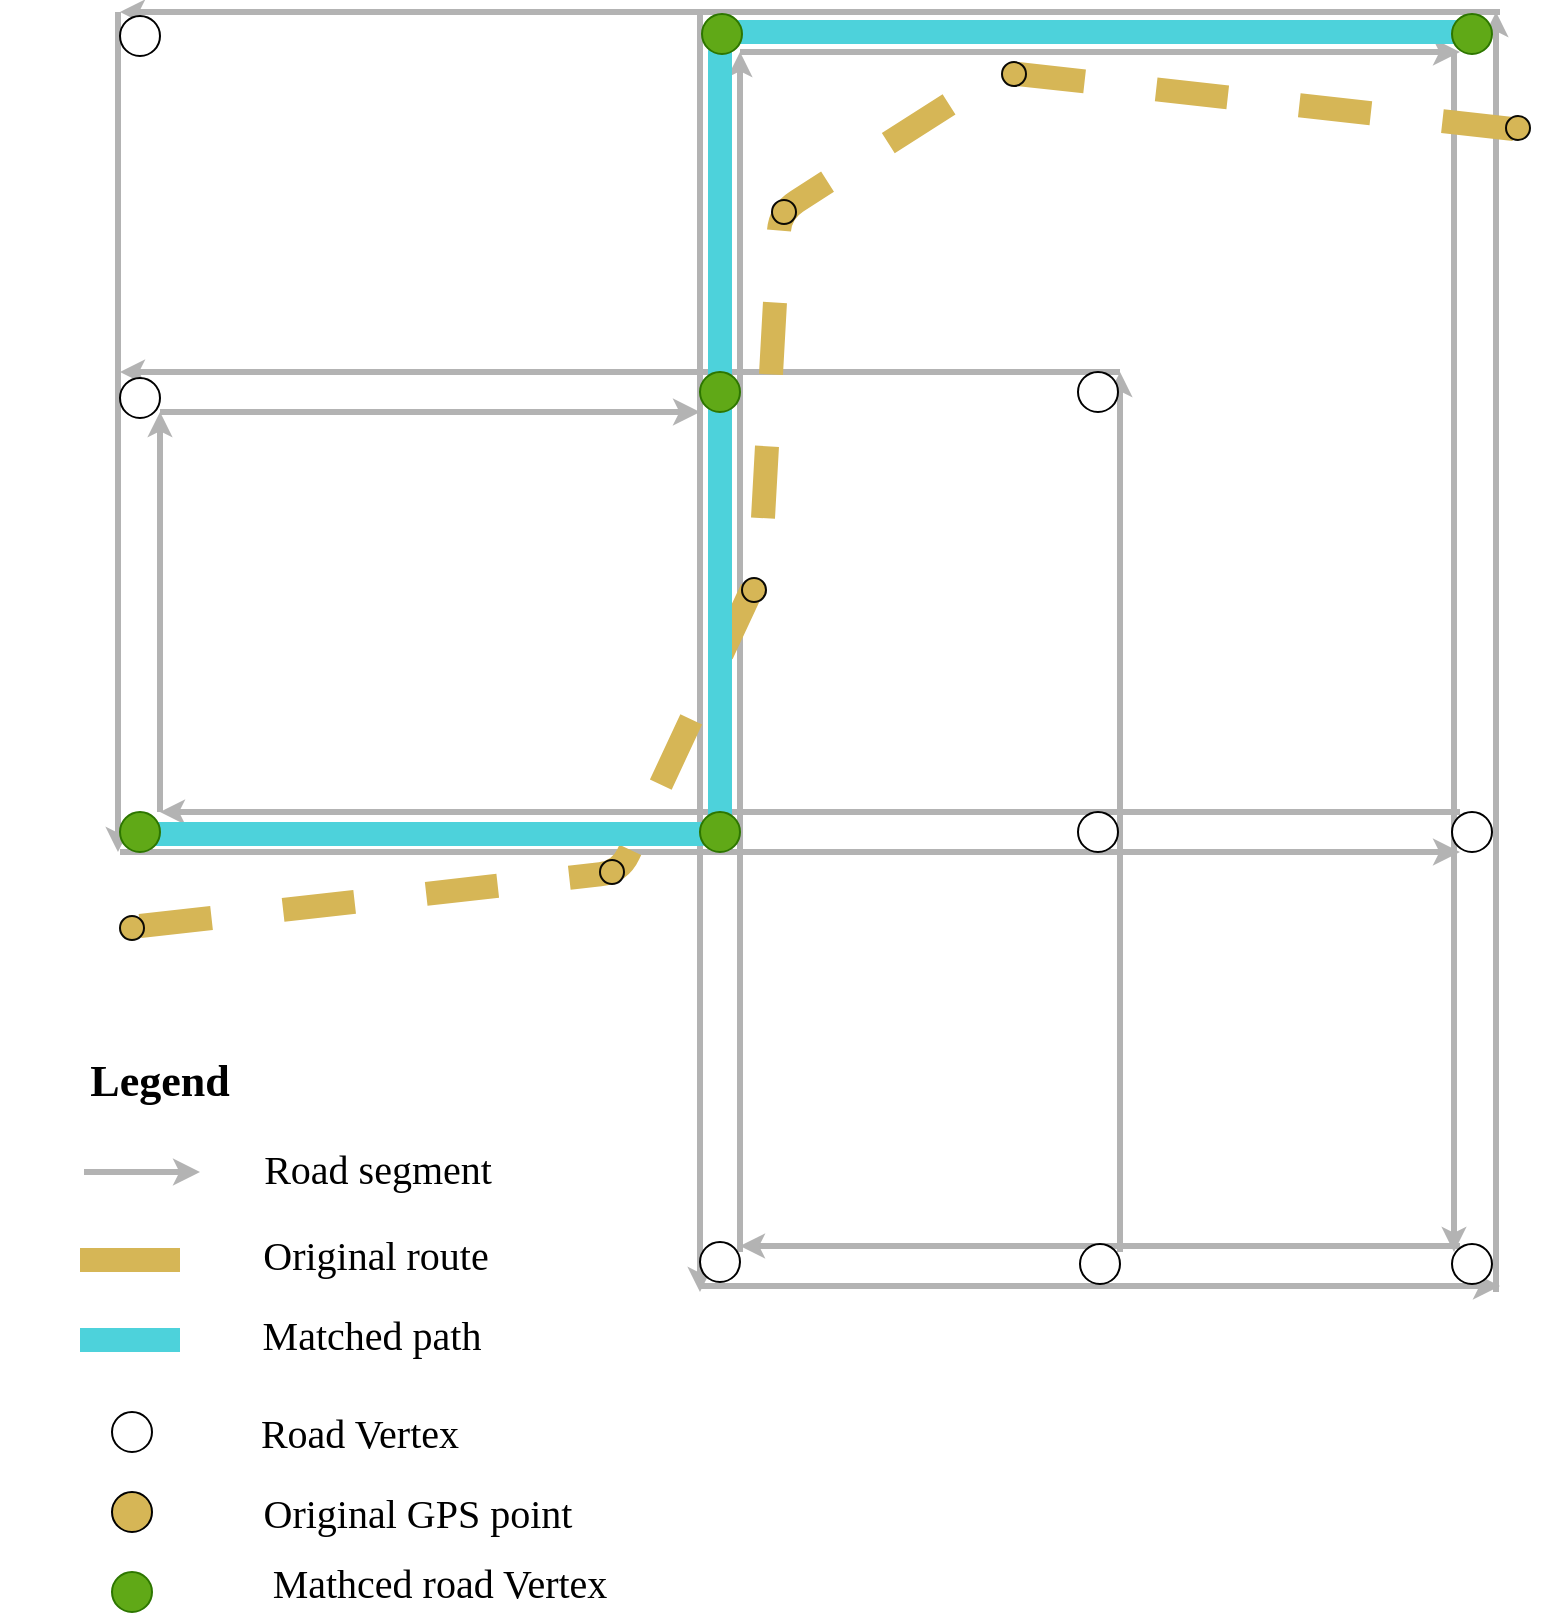 <mxfile version="14.8.2" type="github">
  <diagram id="th2TBvmeSx87468O9NcA" name="第 1 页">
    <mxGraphModel dx="1351" dy="1912" grid="1" gridSize="10" guides="1" tooltips="1" connect="1" arrows="1" fold="1" page="1" pageScale="1" pageWidth="827" pageHeight="1169" math="0" shadow="0">
      <root>
        <mxCell id="0" />
        <mxCell id="1" parent="0" />
        <mxCell id="X2EXVFLk4f0aDlaed467-1" value="" style="endArrow=classic;html=1;strokeColor=#B3B3B3;strokeWidth=3;endSize=3;endFill=1;" parent="1" edge="1">
          <mxGeometry width="50" height="50" relative="1" as="geometry">
            <mxPoint x="560" y="120" as="sourcePoint" />
            <mxPoint x="60" y="120" as="targetPoint" />
          </mxGeometry>
        </mxCell>
        <mxCell id="X2EXVFLk4f0aDlaed467-3" value="" style="endArrow=classic;html=1;strokeColor=#B3B3B3;strokeWidth=3;endSize=4;endFill=1;" parent="1" edge="1">
          <mxGeometry width="50" height="50" relative="1" as="geometry">
            <mxPoint x="80" y="140" as="sourcePoint" />
            <mxPoint x="350" y="140" as="targetPoint" />
          </mxGeometry>
        </mxCell>
        <mxCell id="X2EXVFLk4f0aDlaed467-5" value="" style="endArrow=classic;html=1;strokeColor=#B3B3B3;strokeWidth=3;endSize=3;endFill=1;" parent="1" edge="1">
          <mxGeometry width="50" height="50" relative="1" as="geometry">
            <mxPoint x="730" y="340" as="sourcePoint" />
            <mxPoint x="80" y="340" as="targetPoint" />
          </mxGeometry>
        </mxCell>
        <mxCell id="X2EXVFLk4f0aDlaed467-7" value="" style="endArrow=classic;html=1;strokeColor=#B3B3B3;strokeWidth=3;endSize=4;endFill=1;" parent="1" edge="1">
          <mxGeometry width="50" height="50" relative="1" as="geometry">
            <mxPoint x="60" y="360" as="sourcePoint" />
            <mxPoint x="730" y="360" as="targetPoint" />
          </mxGeometry>
        </mxCell>
        <mxCell id="X2EXVFLk4f0aDlaed467-13" value="" style="endArrow=classic;html=1;strokeColor=#B3B3B3;strokeWidth=3;endSize=3;endFill=1;" parent="1" edge="1">
          <mxGeometry width="50" height="50" relative="1" as="geometry">
            <mxPoint x="350" y="-60" as="sourcePoint" />
            <mxPoint x="350" y="580" as="targetPoint" />
          </mxGeometry>
        </mxCell>
        <mxCell id="X2EXVFLk4f0aDlaed467-15" value="" style="endArrow=classic;html=1;strokeColor=#B3B3B3;strokeWidth=3;endSize=3;endFill=1;" parent="1" edge="1">
          <mxGeometry width="50" height="50" relative="1" as="geometry">
            <mxPoint x="370" y="560" as="sourcePoint" />
            <mxPoint x="370" y="-40" as="targetPoint" />
          </mxGeometry>
        </mxCell>
        <mxCell id="X2EXVFLk4f0aDlaed467-18" value="" style="endArrow=classic;html=1;strokeColor=#B3B3B3;strokeWidth=3;endSize=3;endFill=1;" parent="1" edge="1">
          <mxGeometry width="50" height="50" relative="1" as="geometry">
            <mxPoint x="59" y="-60" as="sourcePoint" />
            <mxPoint x="59" y="360" as="targetPoint" />
          </mxGeometry>
        </mxCell>
        <mxCell id="X2EXVFLk4f0aDlaed467-19" value="" style="endArrow=classic;html=1;strokeColor=#B3B3B3;strokeWidth=3;endSize=3;endFill=1;" parent="1" edge="1">
          <mxGeometry width="50" height="50" relative="1" as="geometry">
            <mxPoint x="80" y="340" as="sourcePoint" />
            <mxPoint x="80" y="140" as="targetPoint" />
          </mxGeometry>
        </mxCell>
        <mxCell id="X2EXVFLk4f0aDlaed467-22" value="" style="endArrow=classic;html=1;strokeColor=#B3B3B3;strokeWidth=3;endSize=3;endFill=1;" parent="1" edge="1">
          <mxGeometry width="50" height="50" relative="1" as="geometry">
            <mxPoint x="750" y="-60" as="sourcePoint" />
            <mxPoint x="60" y="-60" as="targetPoint" />
          </mxGeometry>
        </mxCell>
        <mxCell id="X2EXVFLk4f0aDlaed467-23" value="" style="endArrow=classic;html=1;strokeColor=#B3B3B3;strokeWidth=3;endSize=4;endFill=1;" parent="1" edge="1">
          <mxGeometry width="50" height="50" relative="1" as="geometry">
            <mxPoint x="370" y="-40" as="sourcePoint" />
            <mxPoint x="730" y="-40" as="targetPoint" />
          </mxGeometry>
        </mxCell>
        <mxCell id="X2EXVFLk4f0aDlaed467-25" value="" style="endArrow=classic;html=1;strokeColor=#B3B3B3;strokeWidth=3;endSize=3;endFill=1;" parent="1" edge="1">
          <mxGeometry width="50" height="50" relative="1" as="geometry">
            <mxPoint x="727" y="-40" as="sourcePoint" />
            <mxPoint x="727" y="560" as="targetPoint" />
          </mxGeometry>
        </mxCell>
        <mxCell id="X2EXVFLk4f0aDlaed467-26" value="" style="endArrow=classic;html=1;strokeColor=#B3B3B3;strokeWidth=3;endSize=3;endFill=1;" parent="1" edge="1">
          <mxGeometry width="50" height="50" relative="1" as="geometry">
            <mxPoint x="748" y="580" as="sourcePoint" />
            <mxPoint x="748" y="-60" as="targetPoint" />
          </mxGeometry>
        </mxCell>
        <mxCell id="X2EXVFLk4f0aDlaed467-28" value="" style="endArrow=classic;html=1;strokeColor=#B3B3B3;strokeWidth=3;endSize=4;endFill=1;" parent="1" edge="1">
          <mxGeometry width="50" height="50" relative="1" as="geometry">
            <mxPoint x="350" y="577" as="sourcePoint" />
            <mxPoint x="750" y="577" as="targetPoint" />
          </mxGeometry>
        </mxCell>
        <mxCell id="X2EXVFLk4f0aDlaed467-29" value="" style="endArrow=classic;html=1;strokeColor=#B3B3B3;strokeWidth=3;endSize=3;endFill=1;" parent="1" edge="1">
          <mxGeometry width="50" height="50" relative="1" as="geometry">
            <mxPoint x="730" y="557" as="sourcePoint" />
            <mxPoint x="370" y="557" as="targetPoint" />
          </mxGeometry>
        </mxCell>
        <mxCell id="X2EXVFLk4f0aDlaed467-8" value="" style="ellipse;whiteSpace=wrap;html=1;aspect=fixed;" parent="1" vertex="1">
          <mxGeometry x="350" y="555" width="20" height="20" as="geometry" />
        </mxCell>
        <mxCell id="X2EXVFLk4f0aDlaed467-32" value="" style="endArrow=classic;html=1;strokeColor=#B3B3B3;strokeWidth=3;endSize=3;endFill=1;" parent="1" edge="1">
          <mxGeometry width="50" height="50" relative="1" as="geometry">
            <mxPoint x="560" y="560" as="sourcePoint" />
            <mxPoint x="560" y="120" as="targetPoint" />
          </mxGeometry>
        </mxCell>
        <mxCell id="X2EXVFLk4f0aDlaed467-34" value="" style="ellipse;whiteSpace=wrap;html=1;aspect=fixed;" parent="1" vertex="1">
          <mxGeometry x="540" y="556" width="20" height="20" as="geometry" />
        </mxCell>
        <mxCell id="X2EXVFLk4f0aDlaed467-35" value="" style="ellipse;whiteSpace=wrap;html=1;aspect=fixed;" parent="1" vertex="1">
          <mxGeometry x="726" y="556" width="20" height="20" as="geometry" />
        </mxCell>
        <mxCell id="X2EXVFLk4f0aDlaed467-36" value="" style="ellipse;whiteSpace=wrap;html=1;aspect=fixed;" parent="1" vertex="1">
          <mxGeometry x="726" y="340" width="20" height="20" as="geometry" />
        </mxCell>
        <mxCell id="X2EXVFLk4f0aDlaed467-39" value="" style="ellipse;whiteSpace=wrap;html=1;aspect=fixed;" parent="1" vertex="1">
          <mxGeometry x="60" y="-58" width="20" height="20" as="geometry" />
        </mxCell>
        <mxCell id="X2EXVFLk4f0aDlaed467-40" value="" style="ellipse;whiteSpace=wrap;html=1;aspect=fixed;" parent="1" vertex="1">
          <mxGeometry x="60" y="123" width="20" height="20" as="geometry" />
        </mxCell>
        <mxCell id="X2EXVFLk4f0aDlaed467-42" value="" style="ellipse;whiteSpace=wrap;html=1;aspect=fixed;" parent="1" vertex="1">
          <mxGeometry x="539" y="340" width="20" height="20" as="geometry" />
        </mxCell>
        <mxCell id="X2EXVFLk4f0aDlaed467-44" value="" style="endArrow=none;html=1;strokeColor=#d6b656;strokeWidth=12;endSize=10;endFill=0;fillColor=#fff2cc;dashed=1;" parent="1" edge="1">
          <mxGeometry width="50" height="50" relative="1" as="geometry">
            <mxPoint x="70" y="397" as="sourcePoint" />
            <mxPoint x="770" as="targetPoint" />
            <Array as="points">
              <mxPoint x="310" y="370" />
              <mxPoint x="380" y="220" />
              <mxPoint x="390" y="40" />
              <mxPoint x="500" y="-30" />
            </Array>
          </mxGeometry>
        </mxCell>
        <mxCell id="X2EXVFLk4f0aDlaed467-47" value="" style="ellipse;whiteSpace=wrap;html=1;aspect=fixed;fillColor=#D6B656;strokeColor=#0A0904;" parent="1" vertex="1">
          <mxGeometry x="60" y="392" width="12" height="12" as="geometry" />
        </mxCell>
        <mxCell id="X2EXVFLk4f0aDlaed467-49" value="" style="ellipse;whiteSpace=wrap;html=1;aspect=fixed;fillColor=#D6B656;strokeColor=#0A0904;" parent="1" vertex="1">
          <mxGeometry x="300" y="364" width="12" height="12" as="geometry" />
        </mxCell>
        <mxCell id="X2EXVFLk4f0aDlaed467-51" value="" style="ellipse;whiteSpace=wrap;html=1;aspect=fixed;fillColor=#D6B656;strokeColor=#0A0904;" parent="1" vertex="1">
          <mxGeometry x="371" y="223" width="12" height="12" as="geometry" />
        </mxCell>
        <mxCell id="X2EXVFLk4f0aDlaed467-52" value="" style="ellipse;whiteSpace=wrap;html=1;aspect=fixed;fillColor=#D6B656;strokeColor=#0A0904;" parent="1" vertex="1">
          <mxGeometry x="386" y="34" width="12" height="12" as="geometry" />
        </mxCell>
        <mxCell id="X2EXVFLk4f0aDlaed467-53" value="" style="ellipse;whiteSpace=wrap;html=1;aspect=fixed;fillColor=#D6B656;strokeColor=#0A0904;" parent="1" vertex="1">
          <mxGeometry x="501" y="-35" width="12" height="12" as="geometry" />
        </mxCell>
        <mxCell id="X2EXVFLk4f0aDlaed467-54" value="" style="ellipse;whiteSpace=wrap;html=1;aspect=fixed;fillColor=#D6B656;strokeColor=#0A0904;" parent="1" vertex="1">
          <mxGeometry x="753" y="-8" width="12" height="12" as="geometry" />
        </mxCell>
        <mxCell id="X2EXVFLk4f0aDlaed467-55" value="" style="endArrow=none;html=1;strokeWidth=12;endSize=10;endFill=0;fillColor=#fff2cc;strokeColor=#4DD2DB;" parent="1" edge="1">
          <mxGeometry width="50" height="50" relative="1" as="geometry">
            <mxPoint x="70" y="351" as="sourcePoint" />
            <mxPoint x="740" y="-50" as="targetPoint" />
            <Array as="points">
              <mxPoint x="360" y="351" />
              <mxPoint x="360" y="130" />
              <mxPoint x="360" y="-50" />
            </Array>
          </mxGeometry>
        </mxCell>
        <mxCell id="X2EXVFLk4f0aDlaed467-38" value="" style="ellipse;whiteSpace=wrap;html=1;aspect=fixed;fillColor=#60a917;strokeColor=#2D7600;fontColor=#ffffff;" parent="1" vertex="1">
          <mxGeometry x="351" y="-59" width="20" height="20" as="geometry" />
        </mxCell>
        <mxCell id="X2EXVFLk4f0aDlaed467-37" value="" style="ellipse;whiteSpace=wrap;html=1;aspect=fixed;fillColor=#60a917;strokeColor=#2D7600;fontColor=#ffffff;" parent="1" vertex="1">
          <mxGeometry x="726" y="-59" width="20" height="20" as="geometry" />
        </mxCell>
        <mxCell id="X2EXVFLk4f0aDlaed467-4" value="" style="ellipse;whiteSpace=wrap;html=1;aspect=fixed;fillColor=#60a917;strokeColor=#2D7600;fontColor=#ffffff;" parent="1" vertex="1">
          <mxGeometry x="350" y="120" width="20" height="20" as="geometry" />
        </mxCell>
        <mxCell id="X2EXVFLk4f0aDlaed467-16" value="" style="ellipse;whiteSpace=wrap;html=1;aspect=fixed;fillColor=#60a917;strokeColor=#2D7600;fontColor=#ffffff;" parent="1" vertex="1">
          <mxGeometry x="350" y="340" width="20" height="20" as="geometry" />
        </mxCell>
        <mxCell id="X2EXVFLk4f0aDlaed467-41" value="" style="ellipse;whiteSpace=wrap;html=1;aspect=fixed;fillColor=#60a917;strokeColor=#2D7600;fontColor=#ffffff;" parent="1" vertex="1">
          <mxGeometry x="60" y="340" width="20" height="20" as="geometry" />
        </mxCell>
        <mxCell id="X2EXVFLk4f0aDlaed467-59" value="" style="ellipse;whiteSpace=wrap;html=1;aspect=fixed;" parent="1" vertex="1">
          <mxGeometry x="539" y="120" width="20" height="20" as="geometry" />
        </mxCell>
        <mxCell id="QhxPLBfNZ-X5RPIvw1bP-2" value="Road segment" style="text;html=1;strokeColor=none;fillColor=none;align=center;verticalAlign=middle;whiteSpace=wrap;rounded=0;fontFamily=Verdana;fontSize=20;" vertex="1" parent="1">
          <mxGeometry x="109" y="503" width="160" height="30" as="geometry" />
        </mxCell>
        <mxCell id="QhxPLBfNZ-X5RPIvw1bP-3" value="" style="endArrow=classic;html=1;strokeColor=#B3B3B3;strokeWidth=3;endSize=4;endFill=1;" edge="1" parent="1">
          <mxGeometry width="50" height="50" relative="1" as="geometry">
            <mxPoint x="42" y="520" as="sourcePoint" />
            <mxPoint x="100" y="520" as="targetPoint" />
          </mxGeometry>
        </mxCell>
        <mxCell id="QhxPLBfNZ-X5RPIvw1bP-4" value="" style="endArrow=none;html=1;strokeColor=#d6b656;strokeWidth=12;endSize=10;endFill=0;fillColor=#fff2cc;" edge="1" parent="1">
          <mxGeometry width="50" height="50" relative="1" as="geometry">
            <mxPoint x="40" y="564" as="sourcePoint" />
            <mxPoint x="90" y="564" as="targetPoint" />
            <Array as="points" />
          </mxGeometry>
        </mxCell>
        <mxCell id="QhxPLBfNZ-X5RPIvw1bP-5" value="Original route" style="text;html=1;strokeColor=none;fillColor=none;align=center;verticalAlign=middle;whiteSpace=wrap;rounded=0;fontFamily=Verdana;fontSize=20;" vertex="1" parent="1">
          <mxGeometry x="108" y="546" width="160" height="30" as="geometry" />
        </mxCell>
        <mxCell id="QhxPLBfNZ-X5RPIvw1bP-6" value="" style="endArrow=none;html=1;strokeWidth=12;endSize=10;endFill=0;fillColor=#fff2cc;strokeColor=#4DD2DB;" edge="1" parent="1">
          <mxGeometry width="50" height="50" relative="1" as="geometry">
            <mxPoint x="40" y="604" as="sourcePoint" />
            <mxPoint x="90" y="604" as="targetPoint" />
            <Array as="points" />
          </mxGeometry>
        </mxCell>
        <mxCell id="QhxPLBfNZ-X5RPIvw1bP-7" value="Matched path" style="text;html=1;strokeColor=none;fillColor=none;align=center;verticalAlign=middle;whiteSpace=wrap;rounded=0;fontFamily=Verdana;fontSize=20;" vertex="1" parent="1">
          <mxGeometry x="106" y="585.5" width="160" height="30" as="geometry" />
        </mxCell>
        <mxCell id="QhxPLBfNZ-X5RPIvw1bP-8" value="" style="ellipse;whiteSpace=wrap;html=1;aspect=fixed;" vertex="1" parent="1">
          <mxGeometry x="56" y="640" width="20" height="20" as="geometry" />
        </mxCell>
        <mxCell id="QhxPLBfNZ-X5RPIvw1bP-9" value="Road Vertex" style="text;html=1;strokeColor=none;fillColor=none;align=center;verticalAlign=middle;whiteSpace=wrap;rounded=0;fontFamily=Verdana;fontSize=20;" vertex="1" parent="1">
          <mxGeometry x="100" y="635" width="160" height="30" as="geometry" />
        </mxCell>
        <mxCell id="QhxPLBfNZ-X5RPIvw1bP-10" value="" style="ellipse;whiteSpace=wrap;html=1;aspect=fixed;fillColor=#60a917;strokeColor=#2D7600;fontColor=#ffffff;" vertex="1" parent="1">
          <mxGeometry x="56" y="720" width="20" height="20" as="geometry" />
        </mxCell>
        <mxCell id="QhxPLBfNZ-X5RPIvw1bP-11" value="Mathced road Vertex" style="text;html=1;strokeColor=none;fillColor=none;align=center;verticalAlign=middle;whiteSpace=wrap;rounded=0;fontFamily=Verdana;fontSize=20;" vertex="1" parent="1">
          <mxGeometry x="100" y="710" width="240" height="30" as="geometry" />
        </mxCell>
        <mxCell id="QhxPLBfNZ-X5RPIvw1bP-13" value="&lt;b&gt;&lt;font style=&quot;font-size: 22px&quot;&gt;Legend&lt;/font&gt;&lt;/b&gt;" style="text;html=1;strokeColor=none;fillColor=none;align=center;verticalAlign=middle;whiteSpace=wrap;rounded=0;fontFamily=Verdana;fontSize=20;" vertex="1" parent="1">
          <mxGeometry y="460" width="160" height="30" as="geometry" />
        </mxCell>
        <mxCell id="QhxPLBfNZ-X5RPIvw1bP-14" value="" style="ellipse;whiteSpace=wrap;html=1;aspect=fixed;fillColor=#D6B656;" vertex="1" parent="1">
          <mxGeometry x="56" y="680" width="20" height="20" as="geometry" />
        </mxCell>
        <mxCell id="QhxPLBfNZ-X5RPIvw1bP-15" value="Original GPS point" style="text;html=1;strokeColor=none;fillColor=none;align=center;verticalAlign=middle;whiteSpace=wrap;rounded=0;fontFamily=Verdana;fontSize=20;" vertex="1" parent="1">
          <mxGeometry x="104" y="675" width="210" height="30" as="geometry" />
        </mxCell>
      </root>
    </mxGraphModel>
  </diagram>
</mxfile>

